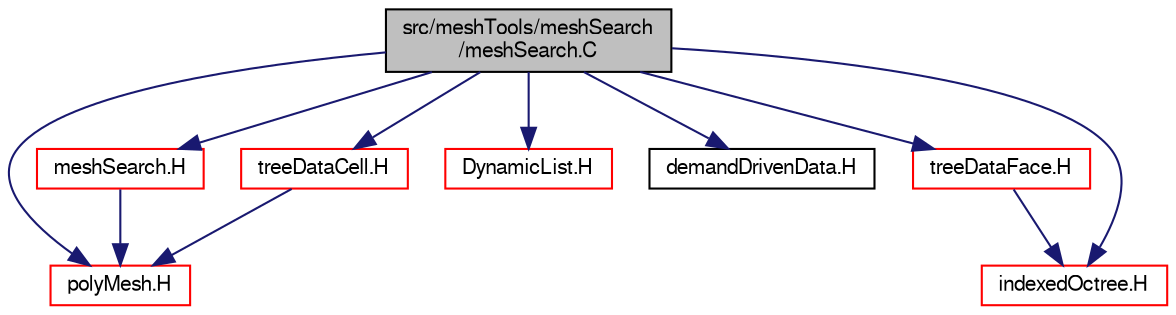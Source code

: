 digraph "src/meshTools/meshSearch/meshSearch.C"
{
  bgcolor="transparent";
  edge [fontname="FreeSans",fontsize="10",labelfontname="FreeSans",labelfontsize="10"];
  node [fontname="FreeSans",fontsize="10",shape=record];
  Node0 [label="src/meshTools/meshSearch\l/meshSearch.C",height=0.2,width=0.4,color="black", fillcolor="grey75", style="filled", fontcolor="black"];
  Node0 -> Node1 [color="midnightblue",fontsize="10",style="solid",fontname="FreeSans"];
  Node1 [label="meshSearch.H",height=0.2,width=0.4,color="red",URL="$a07625.html"];
  Node1 -> Node110 [color="midnightblue",fontsize="10",style="solid",fontname="FreeSans"];
  Node110 [label="polyMesh.H",height=0.2,width=0.4,color="red",URL="$a11630.html"];
  Node0 -> Node110 [color="midnightblue",fontsize="10",style="solid",fontname="FreeSans"];
  Node0 -> Node223 [color="midnightblue",fontsize="10",style="solid",fontname="FreeSans"];
  Node223 [label="indexedOctree.H",height=0.2,width=0.4,color="red",URL="$a08387.html"];
  Node0 -> Node72 [color="midnightblue",fontsize="10",style="solid",fontname="FreeSans"];
  Node72 [label="DynamicList.H",height=0.2,width=0.4,color="red",URL="$a08633.html"];
  Node0 -> Node229 [color="midnightblue",fontsize="10",style="solid",fontname="FreeSans"];
  Node229 [label="demandDrivenData.H",height=0.2,width=0.4,color="black",URL="$a10367.html",tooltip="Template functions to aid in the implementation of demand driven data. "];
  Node0 -> Node230 [color="midnightblue",fontsize="10",style="solid",fontname="FreeSans"];
  Node230 [label="treeDataCell.H",height=0.2,width=0.4,color="red",URL="$a08399.html"];
  Node230 -> Node110 [color="midnightblue",fontsize="10",style="solid",fontname="FreeSans"];
  Node0 -> Node232 [color="midnightblue",fontsize="10",style="solid",fontname="FreeSans"];
  Node232 [label="treeDataFace.H",height=0.2,width=0.4,color="red",URL="$a07556.html"];
  Node232 -> Node223 [color="midnightblue",fontsize="10",style="solid",fontname="FreeSans"];
}
